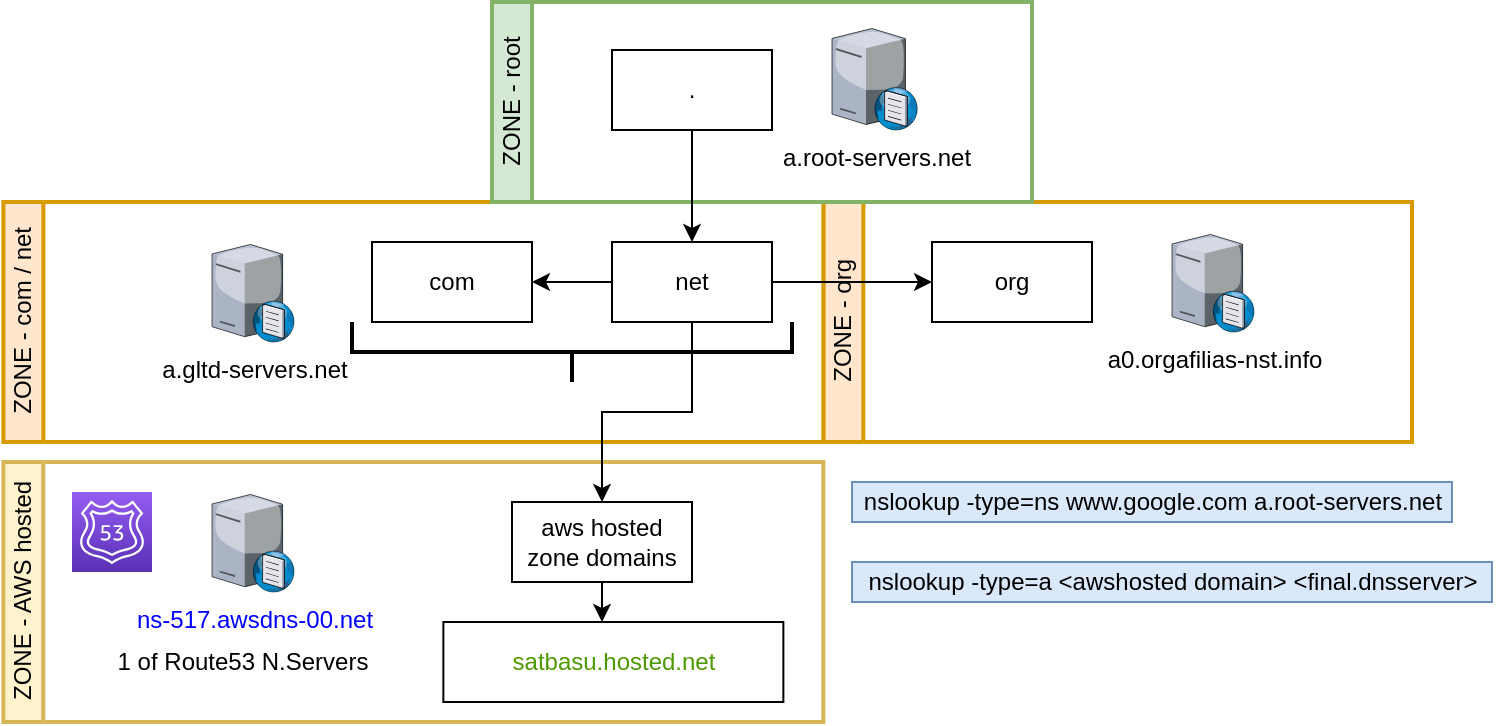 <mxfile version="14.6.13" type="device" pages="2"><diagram id="-9K3rxx-sQKx95PkvIbd" name="Page-1"><mxGraphModel dx="1476" dy="351" grid="1" gridSize="10" guides="1" tooltips="1" connect="1" arrows="1" fold="1" page="1" pageScale="1" pageWidth="827" pageHeight="1169" math="0" shadow="0"><root><mxCell id="0"/><mxCell id="1" parent="0"/><mxCell id="-9mTpZkkwWngZtNyR03G-20" value="ZONE - AWS hosted" style="swimlane;html=1;startSize=20;fontStyle=0;collapsible=0;horizontal=0;swimlaneLine=1;swimlaneFillColor=#ffffff;strokeWidth=2;fillColor=#fff2cc;strokeColor=#d6b656;" vertex="1" parent="1"><mxGeometry x="-64.32" y="430" width="410" height="130" as="geometry"/></mxCell><mxCell id="-9mTpZkkwWngZtNyR03G-21" value="&lt;font color=&quot;#0000ff&quot;&gt;ns-517.awsdns-00.net&lt;/font&gt;" style="verticalLabelPosition=bottom;aspect=fixed;html=1;verticalAlign=top;strokeColor=none;align=center;outlineConnect=0;shape=mxgraph.citrix.dns_server;" vertex="1" parent="-9mTpZkkwWngZtNyR03G-20"><mxGeometry x="104.32" y="15" width="41.35" height="50" as="geometry"/></mxCell><mxCell id="-9mTpZkkwWngZtNyR03G-18" value="aws hosted zone domains" style="rounded=0;whiteSpace=wrap;html=1;" vertex="1" parent="-9mTpZkkwWngZtNyR03G-20"><mxGeometry x="254.32" y="20" width="90" height="40" as="geometry"/></mxCell><mxCell id="-9mTpZkkwWngZtNyR03G-23" value="1 of Route53 N.Servers" style="text;html=1;align=center;verticalAlign=middle;resizable=0;points=[];autosize=1;strokeColor=none;" vertex="1" parent="-9mTpZkkwWngZtNyR03G-20"><mxGeometry x="49.32" y="90" width="140" height="20" as="geometry"/></mxCell><mxCell id="-9mTpZkkwWngZtNyR03G-25" value="&lt;font color=&quot;#4d9900&quot;&gt;satbasu.hosted.net&lt;/font&gt;" style="rounded=0;whiteSpace=wrap;html=1;" vertex="1" parent="-9mTpZkkwWngZtNyR03G-20"><mxGeometry x="220" y="80" width="170" height="40" as="geometry"/></mxCell><mxCell id="-9mTpZkkwWngZtNyR03G-27" value="" style="edgeStyle=orthogonalEdgeStyle;rounded=0;orthogonalLoop=1;jettySize=auto;html=1;" edge="1" parent="-9mTpZkkwWngZtNyR03G-20" source="-9mTpZkkwWngZtNyR03G-18" target="-9mTpZkkwWngZtNyR03G-25"><mxGeometry relative="1" as="geometry"><Array as="points"><mxPoint x="299" y="70"/><mxPoint x="299" y="70"/></Array></mxGeometry></mxCell><mxCell id="-9mTpZkkwWngZtNyR03G-28" value="" style="points=[[0,0,0],[0.25,0,0],[0.5,0,0],[0.75,0,0],[1,0,0],[0,1,0],[0.25,1,0],[0.5,1,0],[0.75,1,0],[1,1,0],[0,0.25,0],[0,0.5,0],[0,0.75,0],[1,0.25,0],[1,0.5,0],[1,0.75,0]];outlineConnect=0;fontColor=#232F3E;gradientColor=#945DF2;gradientDirection=north;fillColor=#5A30B5;strokeColor=#ffffff;dashed=0;verticalLabelPosition=bottom;verticalAlign=top;align=center;html=1;fontSize=12;fontStyle=0;aspect=fixed;shape=mxgraph.aws4.resourceIcon;resIcon=mxgraph.aws4.route_53;" vertex="1" parent="-9mTpZkkwWngZtNyR03G-20"><mxGeometry x="34.32" y="15" width="40" height="40" as="geometry"/></mxCell><mxCell id="-9mTpZkkwWngZtNyR03G-17" value="ZONE - org" style="swimlane;html=1;startSize=20;fontStyle=0;collapsible=0;horizontal=0;swimlaneLine=1;swimlaneFillColor=#ffffff;strokeWidth=2;fillColor=#ffe6cc;strokeColor=#d79b00;" vertex="1" parent="1"><mxGeometry x="345.68" y="300" width="294.32" height="120" as="geometry"/></mxCell><mxCell id="-9mTpZkkwWngZtNyR03G-8" value="a0.orgafilias-nst.info" style="verticalLabelPosition=bottom;aspect=fixed;html=1;verticalAlign=top;strokeColor=none;align=center;outlineConnect=0;shape=mxgraph.citrix.dns_server;" vertex="1" parent="-9mTpZkkwWngZtNyR03G-17"><mxGeometry x="174.32" y="15" width="41.35" height="50" as="geometry"/></mxCell><mxCell id="-9mTpZkkwWngZtNyR03G-16" value="ZONE - com / net" style="swimlane;html=1;startSize=20;fontStyle=0;collapsible=0;horizontal=0;swimlaneLine=1;swimlaneFillColor=#ffffff;strokeWidth=2;fillColor=#ffe6cc;strokeColor=#d79b00;" vertex="1" parent="1"><mxGeometry x="-64.32" y="300" width="410" height="120" as="geometry"/></mxCell><mxCell id="-9mTpZkkwWngZtNyR03G-11" value="a.gltd-servers.net" style="verticalLabelPosition=bottom;aspect=fixed;html=1;verticalAlign=top;strokeColor=none;align=center;outlineConnect=0;shape=mxgraph.citrix.dns_server;" vertex="1" parent="-9mTpZkkwWngZtNyR03G-16"><mxGeometry x="104.32" y="20" width="41.35" height="50" as="geometry"/></mxCell><mxCell id="-9mTpZkkwWngZtNyR03G-6" value="com" style="rounded=0;whiteSpace=wrap;html=1;" vertex="1" parent="-9mTpZkkwWngZtNyR03G-16"><mxGeometry x="184.32" y="20" width="80" height="40" as="geometry"/></mxCell><mxCell id="-9mTpZkkwWngZtNyR03G-15" value="ZONE - root" style="swimlane;html=1;startSize=20;fontStyle=0;collapsible=0;horizontal=0;swimlaneLine=1;swimlaneFillColor=#ffffff;strokeWidth=2;fillColor=#d5e8d4;strokeColor=#82b366;" vertex="1" parent="1"><mxGeometry x="180" y="200" width="270" height="100" as="geometry"/></mxCell><mxCell id="-9mTpZkkwWngZtNyR03G-3" value="" style="edgeStyle=orthogonalEdgeStyle;rounded=0;orthogonalLoop=1;jettySize=auto;html=1;" edge="1" parent="1" source="-9mTpZkkwWngZtNyR03G-1" target="-9mTpZkkwWngZtNyR03G-2"><mxGeometry relative="1" as="geometry"/></mxCell><mxCell id="-9mTpZkkwWngZtNyR03G-1" value="." style="rounded=0;whiteSpace=wrap;html=1;" vertex="1" parent="1"><mxGeometry x="240" y="224" width="80" height="40" as="geometry"/></mxCell><mxCell id="-9mTpZkkwWngZtNyR03G-5" value="" style="edgeStyle=orthogonalEdgeStyle;rounded=0;orthogonalLoop=1;jettySize=auto;html=1;" edge="1" parent="1" source="-9mTpZkkwWngZtNyR03G-2" target="-9mTpZkkwWngZtNyR03G-4"><mxGeometry relative="1" as="geometry"/></mxCell><mxCell id="-9mTpZkkwWngZtNyR03G-7" value="" style="edgeStyle=orthogonalEdgeStyle;rounded=0;orthogonalLoop=1;jettySize=auto;html=1;" edge="1" parent="1" source="-9mTpZkkwWngZtNyR03G-2" target="-9mTpZkkwWngZtNyR03G-6"><mxGeometry relative="1" as="geometry"/></mxCell><mxCell id="-9mTpZkkwWngZtNyR03G-19" value="" style="edgeStyle=orthogonalEdgeStyle;rounded=0;orthogonalLoop=1;jettySize=auto;html=1;" edge="1" parent="1" source="-9mTpZkkwWngZtNyR03G-2" target="-9mTpZkkwWngZtNyR03G-18"><mxGeometry relative="1" as="geometry"/></mxCell><mxCell id="-9mTpZkkwWngZtNyR03G-2" value="net" style="rounded=0;whiteSpace=wrap;html=1;" vertex="1" parent="1"><mxGeometry x="240" y="320" width="80" height="40" as="geometry"/></mxCell><mxCell id="-9mTpZkkwWngZtNyR03G-4" value="org" style="rounded=0;whiteSpace=wrap;html=1;" vertex="1" parent="1"><mxGeometry x="400" y="320" width="80" height="40" as="geometry"/></mxCell><mxCell id="-9mTpZkkwWngZtNyR03G-9" value="a.root-servers.net" style="verticalLabelPosition=bottom;aspect=fixed;html=1;verticalAlign=top;strokeColor=none;align=center;outlineConnect=0;shape=mxgraph.citrix.dns_server;" vertex="1" parent="1"><mxGeometry x="350" y="212" width="43" height="52" as="geometry"/></mxCell><mxCell id="-9mTpZkkwWngZtNyR03G-10" value="" style="strokeWidth=2;html=1;shape=mxgraph.flowchart.annotation_2;align=left;labelPosition=right;pointerEvents=1;rotation=-90;" vertex="1" parent="1"><mxGeometry x="205" y="265" width="30" height="220" as="geometry"/></mxCell><mxCell id="-9mTpZkkwWngZtNyR03G-24" value="nslookup -type=ns www.google.com a.root-servers.net" style="text;html=1;align=center;verticalAlign=middle;resizable=0;points=[];autosize=1;strokeColor=#6c8ebf;fillColor=#dae8fc;" vertex="1" parent="1"><mxGeometry x="360" y="440" width="300" height="20" as="geometry"/></mxCell><mxCell id="-9mTpZkkwWngZtNyR03G-29" value="nslookup -type=a &amp;lt;awshosted domain&amp;gt; &amp;lt;final.dnsserver&amp;gt;" style="text;html=1;align=center;verticalAlign=middle;resizable=0;points=[];autosize=1;strokeColor=#6c8ebf;fillColor=#dae8fc;" vertex="1" parent="1"><mxGeometry x="360" y="480" width="320" height="20" as="geometry"/></mxCell></root></mxGraphModel></diagram><diagram id="rwEYh2e3xhhgQmtuT843" name="Page-2"><mxGraphModel dx="1768" dy="509" grid="1" gridSize="10" guides="1" tooltips="1" connect="1" arrows="1" fold="1" page="1" pageScale="1" pageWidth="827" pageHeight="1169" math="0" shadow="0"><root><mxCell id="ExxPo6O8tt6kvo57ehaf-0"/><mxCell id="ExxPo6O8tt6kvo57ehaf-1" parent="ExxPo6O8tt6kvo57ehaf-0"/><mxCell id="RsrCNT3W22xMrq4owGyy-22" value="Region - us-east-1" style="points=[[0,0],[0.25,0],[0.5,0],[0.75,0],[1,0],[1,0.25],[1,0.5],[1,0.75],[1,1],[0.75,1],[0.5,1],[0.25,1],[0,1],[0,0.75],[0,0.5],[0,0.25]];outlineConnect=0;gradientColor=none;html=1;whiteSpace=wrap;fontSize=12;fontStyle=0;shape=mxgraph.aws4.group;grIcon=mxgraph.aws4.group_region;strokeColor=#147EBA;fillColor=none;verticalAlign=top;align=left;spacingLeft=30;fontColor=#147EBA;dashed=1;" vertex="1" parent="ExxPo6O8tt6kvo57ehaf-1"><mxGeometry x="488" y="110" width="160" height="190" as="geometry"/></mxCell><mxCell id="RsrCNT3W22xMrq4owGyy-23" value="web1-east" style="outlineConnect=0;fontColor=#232F3E;gradientColor=none;fillColor=#D86613;strokeColor=none;dashed=0;verticalLabelPosition=bottom;verticalAlign=top;align=center;html=1;fontSize=12;fontStyle=0;aspect=fixed;pointerEvents=1;shape=mxgraph.aws4.instance2;" vertex="1" parent="ExxPo6O8tt6kvo57ehaf-1"><mxGeometry x="532" y="146" width="48" height="48" as="geometry"/></mxCell><mxCell id="RsrCNT3W22xMrq4owGyy-24" value="web2-east" style="outlineConnect=0;fontColor=#232F3E;gradientColor=none;fillColor=#D86613;strokeColor=none;dashed=0;verticalLabelPosition=bottom;verticalAlign=top;align=center;html=1;fontSize=12;fontStyle=0;aspect=fixed;pointerEvents=1;shape=mxgraph.aws4.instance2;" vertex="1" parent="ExxPo6O8tt6kvo57ehaf-1"><mxGeometry x="532" y="230" width="48" height="48" as="geometry"/></mxCell><mxCell id="RsrCNT3W22xMrq4owGyy-25" value="Region -uswest-1" style="points=[[0,0],[0.25,0],[0.5,0],[0.75,0],[1,0],[1,0.25],[1,0.5],[1,0.75],[1,1],[0.75,1],[0.5,1],[0.25,1],[0,1],[0,0.75],[0,0.5],[0,0.25]];outlineConnect=0;gradientColor=none;html=1;whiteSpace=wrap;fontSize=12;fontStyle=0;shape=mxgraph.aws4.group;grIcon=mxgraph.aws4.group_region;strokeColor=#147EBA;fillColor=none;verticalAlign=top;align=left;spacingLeft=30;fontColor=#147EBA;dashed=1;" vertex="1" parent="ExxPo6O8tt6kvo57ehaf-1"><mxGeometry x="488" y="320" width="160" height="205" as="geometry"/></mxCell><mxCell id="RsrCNT3W22xMrq4owGyy-26" value="web1-west" style="outlineConnect=0;fontColor=#232F3E;gradientColor=none;fillColor=#D86613;strokeColor=none;dashed=0;verticalLabelPosition=bottom;verticalAlign=top;align=center;html=1;fontSize=12;fontStyle=0;aspect=fixed;pointerEvents=1;shape=mxgraph.aws4.instance2;" vertex="1" parent="ExxPo6O8tt6kvo57ehaf-1"><mxGeometry x="500" y="360" width="48" height="48" as="geometry"/></mxCell><mxCell id="RsrCNT3W22xMrq4owGyy-27" value="web2-west" style="outlineConnect=0;fontColor=#232F3E;gradientColor=none;fillColor=#D86613;strokeColor=none;dashed=0;verticalLabelPosition=bottom;verticalAlign=top;align=center;html=1;fontSize=12;fontStyle=0;aspect=fixed;pointerEvents=1;shape=mxgraph.aws4.instance2;" vertex="1" parent="ExxPo6O8tt6kvo57ehaf-1"><mxGeometry x="500" y="440" width="48" height="48" as="geometry"/></mxCell><mxCell id="RsrCNT3W22xMrq4owGyy-49" value="Route53" style="swimlane;" vertex="1" parent="ExxPo6O8tt6kvo57ehaf-1"><mxGeometry x="-510" y="60" width="970" height="400" as="geometry"/></mxCell><mxCell id="RsrCNT3W22xMrq4owGyy-9" value="Route53 entries ( abc.com )" style="shape=table;html=1;whiteSpace=wrap;startSize=30;container=1;collapsible=0;childLayout=tableLayout;fontStyle=1;align=center;" vertex="1" parent="RsrCNT3W22xMrq4owGyy-49"><mxGeometry x="10" y="50" width="560" height="230" as="geometry"/></mxCell><mxCell id="RsrCNT3W22xMrq4owGyy-10" value="" style="shape=partialRectangle;html=1;whiteSpace=wrap;collapsible=0;dropTarget=0;pointerEvents=0;fillColor=none;top=0;left=0;bottom=0;right=0;points=[[0,0.5],[1,0.5]];portConstraint=eastwest;" vertex="1" parent="RsrCNT3W22xMrq4owGyy-9"><mxGeometry y="30" width="560" height="40" as="geometry"/></mxCell><mxCell id="RsrCNT3W22xMrq4owGyy-11" value="Name" style="shape=partialRectangle;html=1;whiteSpace=wrap;connectable=0;fillColor=none;top=0;left=0;bottom=0;right=0;overflow=hidden;" vertex="1" parent="RsrCNT3W22xMrq4owGyy-10"><mxGeometry width="93" height="40" as="geometry"/></mxCell><mxCell id="RsrCNT3W22xMrq4owGyy-12" value="Policy" style="shape=partialRectangle;html=1;whiteSpace=wrap;connectable=0;fillColor=none;top=0;left=0;bottom=0;right=0;overflow=hidden;" vertex="1" parent="RsrCNT3W22xMrq4owGyy-10"><mxGeometry x="93" width="94" height="40" as="geometry"/></mxCell><mxCell id="RsrCNT3W22xMrq4owGyy-74" value="Health check" style="shape=partialRectangle;html=1;whiteSpace=wrap;connectable=0;fillColor=none;top=0;left=0;bottom=0;right=0;overflow=hidden;" vertex="1" parent="RsrCNT3W22xMrq4owGyy-10"><mxGeometry x="187" width="94" height="40" as="geometry"/></mxCell><mxCell id="RsrCNT3W22xMrq4owGyy-59" value="Record Type" style="shape=partialRectangle;html=1;whiteSpace=wrap;connectable=0;fillColor=none;top=0;left=0;bottom=0;right=0;overflow=hidden;" vertex="1" parent="RsrCNT3W22xMrq4owGyy-10"><mxGeometry x="281" width="93" height="40" as="geometry"/></mxCell><mxCell id="RsrCNT3W22xMrq4owGyy-13" value="Target" style="shape=partialRectangle;html=1;whiteSpace=wrap;connectable=0;fillColor=none;top=0;left=0;bottom=0;right=0;overflow=hidden;" vertex="1" parent="RsrCNT3W22xMrq4owGyy-10"><mxGeometry x="374" width="93" height="40" as="geometry"/></mxCell><mxCell id="RsrCNT3W22xMrq4owGyy-64" value="is Alias Entry" style="shape=partialRectangle;html=1;whiteSpace=wrap;connectable=0;fillColor=none;top=0;left=0;bottom=0;right=0;overflow=hidden;" vertex="1" parent="RsrCNT3W22xMrq4owGyy-10"><mxGeometry x="467" width="93" height="40" as="geometry"/></mxCell><mxCell id="RsrCNT3W22xMrq4owGyy-14" value="" style="shape=partialRectangle;html=1;whiteSpace=wrap;collapsible=0;dropTarget=0;pointerEvents=0;fillColor=none;top=0;left=0;bottom=0;right=0;points=[[0,0.5],[1,0.5]];portConstraint=eastwest;" vertex="1" parent="RsrCNT3W22xMrq4owGyy-9"><mxGeometry y="70" width="560" height="40" as="geometry"/></mxCell><mxCell id="RsrCNT3W22xMrq4owGyy-15" value="www.abc.com" style="shape=partialRectangle;html=1;whiteSpace=wrap;connectable=0;fillColor=none;top=0;left=0;bottom=0;right=0;overflow=hidden;" vertex="1" parent="RsrCNT3W22xMrq4owGyy-14"><mxGeometry width="93" height="40" as="geometry"/></mxCell><mxCell id="RsrCNT3W22xMrq4owGyy-16" value="Failover(prim)" style="shape=partialRectangle;html=1;whiteSpace=wrap;connectable=0;fillColor=none;top=0;left=0;bottom=0;right=0;overflow=hidden;" vertex="1" parent="RsrCNT3W22xMrq4owGyy-14"><mxGeometry x="93" width="94" height="40" as="geometry"/></mxCell><mxCell id="RsrCNT3W22xMrq4owGyy-75" value="&lt;font color=&quot;#4d9900&quot;&gt;web1-east-hc&lt;/font&gt;" style="shape=partialRectangle;html=1;whiteSpace=wrap;connectable=0;fillColor=none;top=0;left=0;bottom=0;right=0;overflow=hidden;" vertex="1" parent="RsrCNT3W22xMrq4owGyy-14"><mxGeometry x="187" width="94" height="40" as="geometry"/></mxCell><mxCell id="RsrCNT3W22xMrq4owGyy-60" value="A" style="shape=partialRectangle;html=1;whiteSpace=wrap;connectable=0;fillColor=none;top=0;left=0;bottom=0;right=0;overflow=hidden;" vertex="1" parent="RsrCNT3W22xMrq4owGyy-14"><mxGeometry x="281" width="93" height="40" as="geometry"/></mxCell><mxCell id="RsrCNT3W22xMrq4owGyy-17" value="&lt;font color=&quot;#007fff&quot;&gt;web1-east&lt;/font&gt;" style="shape=partialRectangle;html=1;whiteSpace=wrap;connectable=0;fillColor=none;top=0;left=0;bottom=0;right=0;overflow=hidden;" vertex="1" parent="RsrCNT3W22xMrq4owGyy-14"><mxGeometry x="374" width="93" height="40" as="geometry"/></mxCell><mxCell id="RsrCNT3W22xMrq4owGyy-65" value="yes" style="shape=partialRectangle;html=1;whiteSpace=wrap;connectable=0;fillColor=none;top=0;left=0;bottom=0;right=0;overflow=hidden;" vertex="1" parent="RsrCNT3W22xMrq4owGyy-14"><mxGeometry x="467" width="93" height="40" as="geometry"/></mxCell><mxCell id="RsrCNT3W22xMrq4owGyy-18" value="" style="shape=partialRectangle;html=1;whiteSpace=wrap;collapsible=0;dropTarget=0;pointerEvents=0;fillColor=none;top=0;left=0;bottom=0;right=0;points=[[0,0.5],[1,0.5]];portConstraint=eastwest;" vertex="1" parent="RsrCNT3W22xMrq4owGyy-9"><mxGeometry y="110" width="560" height="40" as="geometry"/></mxCell><mxCell id="RsrCNT3W22xMrq4owGyy-19" value="www.abc.com" style="shape=partialRectangle;html=1;whiteSpace=wrap;connectable=0;fillColor=none;top=0;left=0;bottom=0;right=0;overflow=hidden;" vertex="1" parent="RsrCNT3W22xMrq4owGyy-18"><mxGeometry width="93" height="40" as="geometry"/></mxCell><mxCell id="RsrCNT3W22xMrq4owGyy-20" value="Failover (sec)" style="shape=partialRectangle;html=1;whiteSpace=wrap;connectable=0;fillColor=none;top=0;left=0;bottom=0;right=0;overflow=hidden;" vertex="1" parent="RsrCNT3W22xMrq4owGyy-18"><mxGeometry x="93" width="94" height="40" as="geometry"/></mxCell><mxCell id="RsrCNT3W22xMrq4owGyy-76" value="..." style="shape=partialRectangle;html=1;whiteSpace=wrap;connectable=0;fillColor=none;top=0;left=0;bottom=0;right=0;overflow=hidden;" vertex="1" parent="RsrCNT3W22xMrq4owGyy-18"><mxGeometry x="187" width="94" height="40" as="geometry"/></mxCell><mxCell id="RsrCNT3W22xMrq4owGyy-61" value="A" style="shape=partialRectangle;html=1;whiteSpace=wrap;connectable=0;fillColor=none;top=0;left=0;bottom=0;right=0;overflow=hidden;" vertex="1" parent="RsrCNT3W22xMrq4owGyy-18"><mxGeometry x="281" width="93" height="40" as="geometry"/></mxCell><mxCell id="RsrCNT3W22xMrq4owGyy-21" value="&lt;font color=&quot;#ff6666&quot;&gt;web2-east&lt;/font&gt;" style="shape=partialRectangle;html=1;whiteSpace=wrap;connectable=0;fillColor=none;top=0;left=0;bottom=0;right=0;overflow=hidden;" vertex="1" parent="RsrCNT3W22xMrq4owGyy-18"><mxGeometry x="374" width="93" height="40" as="geometry"/></mxCell><mxCell id="RsrCNT3W22xMrq4owGyy-66" value="yes" style="shape=partialRectangle;html=1;whiteSpace=wrap;connectable=0;fillColor=none;top=0;left=0;bottom=0;right=0;overflow=hidden;" vertex="1" parent="RsrCNT3W22xMrq4owGyy-18"><mxGeometry x="467" width="93" height="40" as="geometry"/></mxCell><mxCell id="RsrCNT3W22xMrq4owGyy-45" style="shape=partialRectangle;html=1;whiteSpace=wrap;collapsible=0;dropTarget=0;pointerEvents=0;fillColor=none;top=0;left=0;bottom=0;right=0;points=[[0,0.5],[1,0.5]];portConstraint=eastwest;" vertex="1" parent="RsrCNT3W22xMrq4owGyy-9"><mxGeometry y="150" width="560" height="40" as="geometry"/></mxCell><mxCell id="RsrCNT3W22xMrq4owGyy-46" value="&lt;font color=&quot;#007fff&quot;&gt;web1-east&lt;/font&gt;" style="shape=partialRectangle;html=1;whiteSpace=wrap;connectable=0;fillColor=none;top=0;left=0;bottom=0;right=0;overflow=hidden;" vertex="1" parent="RsrCNT3W22xMrq4owGyy-45"><mxGeometry width="93" height="40" as="geometry"/></mxCell><mxCell id="RsrCNT3W22xMrq4owGyy-47" value="Simple" style="shape=partialRectangle;html=1;whiteSpace=wrap;connectable=0;fillColor=none;top=0;left=0;bottom=0;right=0;overflow=hidden;" vertex="1" parent="RsrCNT3W22xMrq4owGyy-45"><mxGeometry x="93" width="94" height="40" as="geometry"/></mxCell><mxCell id="RsrCNT3W22xMrq4owGyy-77" style="shape=partialRectangle;html=1;whiteSpace=wrap;connectable=0;fillColor=none;top=0;left=0;bottom=0;right=0;overflow=hidden;" vertex="1" parent="RsrCNT3W22xMrq4owGyy-45"><mxGeometry x="187" width="94" height="40" as="geometry"/></mxCell><mxCell id="RsrCNT3W22xMrq4owGyy-62" value="A" style="shape=partialRectangle;html=1;whiteSpace=wrap;connectable=0;fillColor=none;top=0;left=0;bottom=0;right=0;overflow=hidden;" vertex="1" parent="RsrCNT3W22xMrq4owGyy-45"><mxGeometry x="281" width="93" height="40" as="geometry"/></mxCell><mxCell id="RsrCNT3W22xMrq4owGyy-48" value="21.21.21.21" style="shape=partialRectangle;html=1;whiteSpace=wrap;connectable=0;fillColor=none;top=0;left=0;bottom=0;right=0;overflow=hidden;" vertex="1" parent="RsrCNT3W22xMrq4owGyy-45"><mxGeometry x="374" width="93" height="40" as="geometry"/></mxCell><mxCell id="RsrCNT3W22xMrq4owGyy-67" value="no" style="shape=partialRectangle;html=1;whiteSpace=wrap;connectable=0;fillColor=none;top=0;left=0;bottom=0;right=0;overflow=hidden;" vertex="1" parent="RsrCNT3W22xMrq4owGyy-45"><mxGeometry x="467" width="93" height="40" as="geometry"/></mxCell><mxCell id="RsrCNT3W22xMrq4owGyy-41" style="shape=partialRectangle;html=1;whiteSpace=wrap;collapsible=0;dropTarget=0;pointerEvents=0;fillColor=none;top=0;left=0;bottom=0;right=0;points=[[0,0.5],[1,0.5]];portConstraint=eastwest;" vertex="1" parent="RsrCNT3W22xMrq4owGyy-9"><mxGeometry y="190" width="560" height="40" as="geometry"/></mxCell><mxCell id="RsrCNT3W22xMrq4owGyy-42" value="&lt;font color=&quot;#ff6666&quot;&gt;web2-east&lt;/font&gt;" style="shape=partialRectangle;html=1;whiteSpace=wrap;connectable=0;fillColor=none;top=0;left=0;bottom=0;right=0;overflow=hidden;" vertex="1" parent="RsrCNT3W22xMrq4owGyy-41"><mxGeometry width="93" height="40" as="geometry"/></mxCell><mxCell id="RsrCNT3W22xMrq4owGyy-43" value="Simple" style="shape=partialRectangle;html=1;whiteSpace=wrap;connectable=0;fillColor=none;top=0;left=0;bottom=0;right=0;overflow=hidden;" vertex="1" parent="RsrCNT3W22xMrq4owGyy-41"><mxGeometry x="93" width="94" height="40" as="geometry"/></mxCell><mxCell id="RsrCNT3W22xMrq4owGyy-78" style="shape=partialRectangle;html=1;whiteSpace=wrap;connectable=0;fillColor=none;top=0;left=0;bottom=0;right=0;overflow=hidden;" vertex="1" parent="RsrCNT3W22xMrq4owGyy-41"><mxGeometry x="187" width="94" height="40" as="geometry"/></mxCell><mxCell id="RsrCNT3W22xMrq4owGyy-63" value="A" style="shape=partialRectangle;html=1;whiteSpace=wrap;connectable=0;fillColor=none;top=0;left=0;bottom=0;right=0;overflow=hidden;" vertex="1" parent="RsrCNT3W22xMrq4owGyy-41"><mxGeometry x="281" width="93" height="40" as="geometry"/></mxCell><mxCell id="RsrCNT3W22xMrq4owGyy-44" value="22.22.22.22" style="shape=partialRectangle;html=1;whiteSpace=wrap;connectable=0;fillColor=none;top=0;left=0;bottom=0;right=0;overflow=hidden;" vertex="1" parent="RsrCNT3W22xMrq4owGyy-41"><mxGeometry x="374" width="93" height="40" as="geometry"/></mxCell><mxCell id="RsrCNT3W22xMrq4owGyy-68" value="no" style="shape=partialRectangle;html=1;whiteSpace=wrap;connectable=0;fillColor=none;top=0;left=0;bottom=0;right=0;overflow=hidden;" vertex="1" parent="RsrCNT3W22xMrq4owGyy-41"><mxGeometry x="467" width="93" height="40" as="geometry"/></mxCell><mxCell id="RsrCNT3W22xMrq4owGyy-28" value="&lt;div style=&quot;text-align: left&quot;&gt;&lt;span&gt;Policy = Simple (normal record entry)&lt;/span&gt;&lt;/div&gt;&lt;div style=&quot;text-align: left&quot;&gt;&lt;span&gt;Policy = Failover (primary)&lt;/span&gt;&lt;/div&gt;&lt;div style=&quot;text-align: left&quot;&gt;&lt;span&gt;Policy = Failover (secondary)&lt;br&gt;Policy = Weighted&lt;br&gt;Policy = Geolocation&lt;br&gt;Policy = Latency&lt;br&gt;Policy = Multi Value Answer&lt;/span&gt;&lt;/div&gt;" style="text;html=1;align=center;verticalAlign=middle;resizable=0;points=[];autosize=1;strokeColor=none;" vertex="1" parent="RsrCNT3W22xMrq4owGyy-49"><mxGeometry x="10" y="290" width="210" height="100" as="geometry"/></mxCell><mxCell id="RsrCNT3W22xMrq4owGyy-53" value="Health Check ( 10 sec | 30 sec )" style="swimlane;" vertex="1" parent="RsrCNT3W22xMrq4owGyy-49"><mxGeometry x="670" y="70" width="260" height="300" as="geometry"/></mxCell><mxCell id="RsrCNT3W22xMrq4owGyy-54" value="TCP | HTTP" style="text;html=1;align=center;verticalAlign=middle;resizable=0;points=[];autosize=1;strokeColor=none;" vertex="1" parent="RsrCNT3W22xMrq4owGyy-53"><mxGeometry x="170" y="50" width="80" height="20" as="geometry"/></mxCell><mxCell id="RsrCNT3W22xMrq4owGyy-50" value="Endpoint:&lt;br&gt;(pub ip only)" style="whiteSpace=wrap;html=1;" vertex="1" parent="RsrCNT3W22xMrq4owGyy-53"><mxGeometry x="80" y="40" width="90" height="40" as="geometry"/></mxCell><mxCell id="RsrCNT3W22xMrq4owGyy-51" value="CW Alarm" style="whiteSpace=wrap;html=1;" vertex="1" parent="RsrCNT3W22xMrq4owGyy-53"><mxGeometry x="80" y="90" width="90" height="40" as="geometry"/></mxCell><mxCell id="RsrCNT3W22xMrq4owGyy-52" value="Other Health CHeck Status" style="whiteSpace=wrap;html=1;" vertex="1" parent="RsrCNT3W22xMrq4owGyy-53"><mxGeometry x="80" y="140" width="90" height="40" as="geometry"/></mxCell><mxCell id="RsrCNT3W22xMrq4owGyy-55" value="(15)Health Checker Regions :&lt;br&gt;&amp;nbsp;- US East&lt;br&gt;&amp;nbsp; &amp;nbsp; &amp;nbsp; - US West ...&amp;nbsp;" style="text;html=1;align=center;verticalAlign=middle;resizable=0;points=[];autosize=1;strokeColor=none;" vertex="1" parent="RsrCNT3W22xMrq4owGyy-53"><mxGeometry x="70" y="240" width="170" height="50" as="geometry"/></mxCell><mxCell id="RsrCNT3W22xMrq4owGyy-79" value="web1-east-hc" style="text;html=1;align=center;verticalAlign=middle;resizable=0;points=[];autosize=1;strokeColor=none;fontColor=#4D9900;" vertex="1" parent="RsrCNT3W22xMrq4owGyy-53"><mxGeometry x="-20" y="50" width="90" height="20" as="geometry"/></mxCell><mxCell id="RsrCNT3W22xMrq4owGyy-58" value="" style="endArrow=classic;html=1;exitX=1;exitY=0.5;exitDx=0;exitDy=0;entryX=-0.011;entryY=0.55;entryDx=0;entryDy=0;entryPerimeter=0;" edge="1" parent="RsrCNT3W22xMrq4owGyy-49" source="RsrCNT3W22xMrq4owGyy-14" target="RsrCNT3W22xMrq4owGyy-79"><mxGeometry width="50" height="50" relative="1" as="geometry"><mxPoint x="200" y="550" as="sourcePoint"/><mxPoint x="620" y="170" as="targetPoint"/></mxGeometry></mxCell><mxCell id="RsrCNT3W22xMrq4owGyy-56" value="" style="edgeStyle=orthogonalEdgeStyle;rounded=0;orthogonalLoop=1;jettySize=auto;html=1;" edge="1" parent="ExxPo6O8tt6kvo57ehaf-1" source="RsrCNT3W22xMrq4owGyy-54" target="RsrCNT3W22xMrq4owGyy-23"><mxGeometry relative="1" as="geometry"><Array as="points"><mxPoint x="544" y="170"/></Array></mxGeometry></mxCell><mxCell id="RsrCNT3W22xMrq4owGyy-81" value="&lt;font color=&quot;#1a1a1a&quot;&gt;Alternate Flow [ Chaining Failover Records ]&lt;br&gt;Use Case :&lt;br&gt;&amp;nbsp; &amp;nbsp;1st Failover between region ,&amp;nbsp;&lt;br&gt;&amp;nbsp; &amp;nbsp;2nd failover - between instances withing regio&lt;/font&gt;n&lt;br&gt;&lt;br&gt;&lt;font color=&quot;#ff6666&quot;&gt;Name www.abc.com&lt;/font&gt;&lt;br&gt;&amp;nbsp; &amp;nbsp;- &lt;font color=&quot;#0066cc&quot;&gt;Primary Failover Record &lt;/font&gt;: &lt;font color=&quot;#0066cc&quot;&gt;&lt;u&gt;east&lt;/u&gt;&lt;/font&gt;&lt;br&gt;&amp;nbsp; &amp;nbsp; &amp;nbsp; &amp;nbsp;- (east) Primary&amp;nbsp; &amp;nbsp; &amp;nbsp; &amp;nbsp;- web1-east&lt;br&gt;&amp;nbsp; &amp;nbsp; &amp;nbsp; &amp;nbsp;- (east) Secondary&amp;nbsp; - web2-east&lt;br&gt;&amp;nbsp; &amp;nbsp;- &lt;font color=&quot;#0066cc&quot;&gt;Secondary Failover Record &lt;/font&gt;: &lt;u&gt;&lt;font color=&quot;#0066cc&quot;&gt;west&lt;/font&gt;&lt;/u&gt;&lt;br&gt;&amp;nbsp; &amp;nbsp; &amp;nbsp; &amp;nbsp;- (west ) Primary&amp;nbsp; &amp;nbsp; &amp;nbsp; &amp;nbsp;- web1-west&lt;br&gt;&amp;nbsp; &amp;nbsp; &amp;nbsp; &amp;nbsp;- (west )Secondary&amp;nbsp; -&amp;nbsp; web2-west" style="text;html=1;strokeColor=none;fillColor=none;align=left;verticalAlign=middle;whiteSpace=wrap;rounded=0;fontColor=#4D9900;" vertex="1" parent="ExxPo6O8tt6kvo57ehaf-1"><mxGeometry x="-510" y="470" width="497" height="190" as="geometry"/></mxCell></root></mxGraphModel></diagram></mxfile>